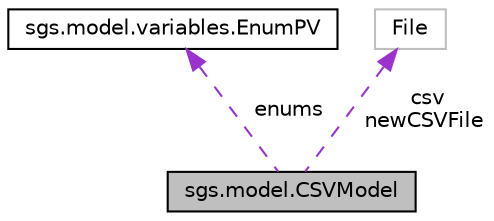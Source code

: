 digraph "sgs.model.CSVModel"
{
  edge [fontname="Helvetica",fontsize="10",labelfontname="Helvetica",labelfontsize="10"];
  node [fontname="Helvetica",fontsize="10",shape=record];
  Node1 [label="sgs.model.CSVModel",height=0.2,width=0.4,color="black", fillcolor="grey75", style="filled" fontcolor="black"];
  Node2 -> Node1 [dir="back",color="darkorchid3",fontsize="10",style="dashed",label=" enums" ,fontname="Helvetica"];
  Node2 [label="sgs.model.variables.EnumPV",height=0.2,width=0.4,color="black", fillcolor="white", style="filled",URL="$enumsgs_1_1model_1_1variables_1_1_enum_p_v.html"];
  Node3 -> Node1 [dir="back",color="darkorchid3",fontsize="10",style="dashed",label=" csv\nnewCSVFile" ,fontname="Helvetica"];
  Node3 [label="File",height=0.2,width=0.4,color="grey75", fillcolor="white", style="filled"];
}

